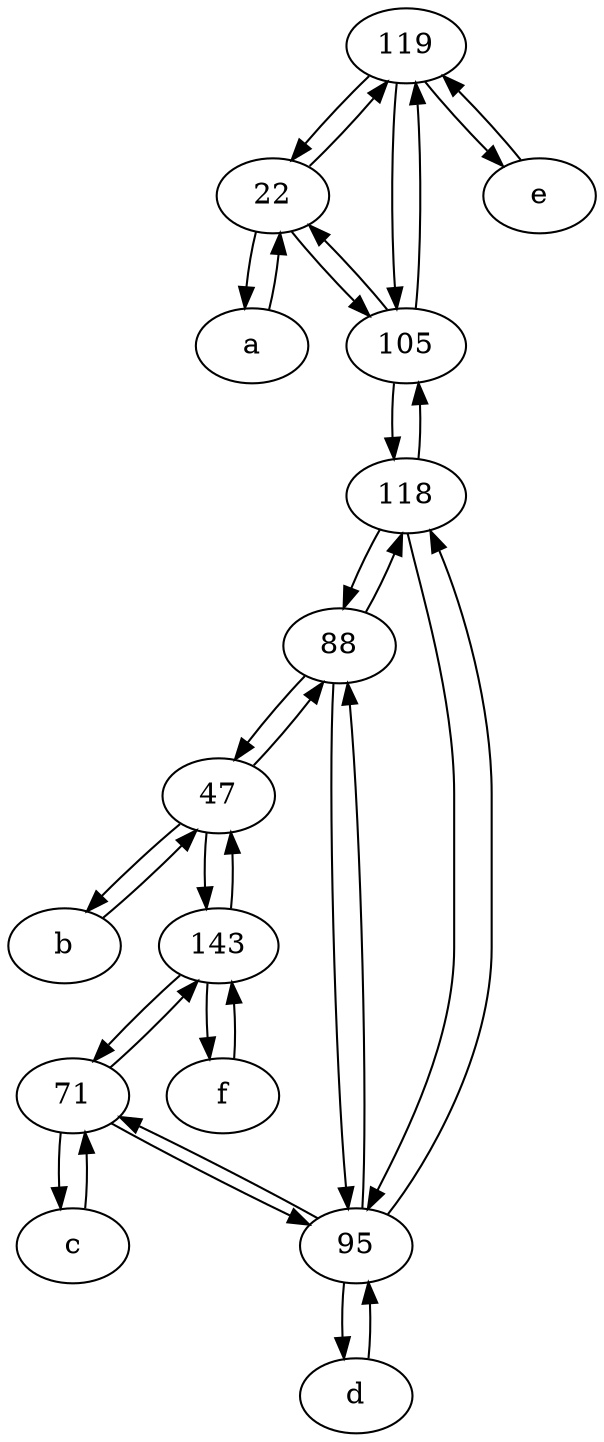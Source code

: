 digraph  {
	119;
	118;
	a [pos="40,10!"];
	143;
	b [pos="50,20!"];
	c [pos="20,10!"];
	88;
	22;
	f [pos="15,45!"];
	105;
	95;
	47;
	d [pos="20,30!"];
	e [pos="30,50!"];
	71;
	f -> 143;
	119 -> 22;
	b -> 47;
	e -> 119;
	143 -> 71;
	88 -> 47;
	22 -> 105;
	95 -> 118;
	c -> 71;
	119 -> e;
	95 -> 88;
	22 -> a;
	a -> 22;
	88 -> 95;
	47 -> b;
	d -> 95;
	88 -> 118;
	71 -> 143;
	105 -> 119;
	118 -> 88;
	47 -> 143;
	118 -> 95;
	105 -> 22;
	118 -> 105;
	119 -> 105;
	95 -> d;
	95 -> 71;
	143 -> f;
	71 -> c;
	47 -> 88;
	71 -> 95;
	143 -> 47;
	105 -> 118;
	22 -> 119;

	}